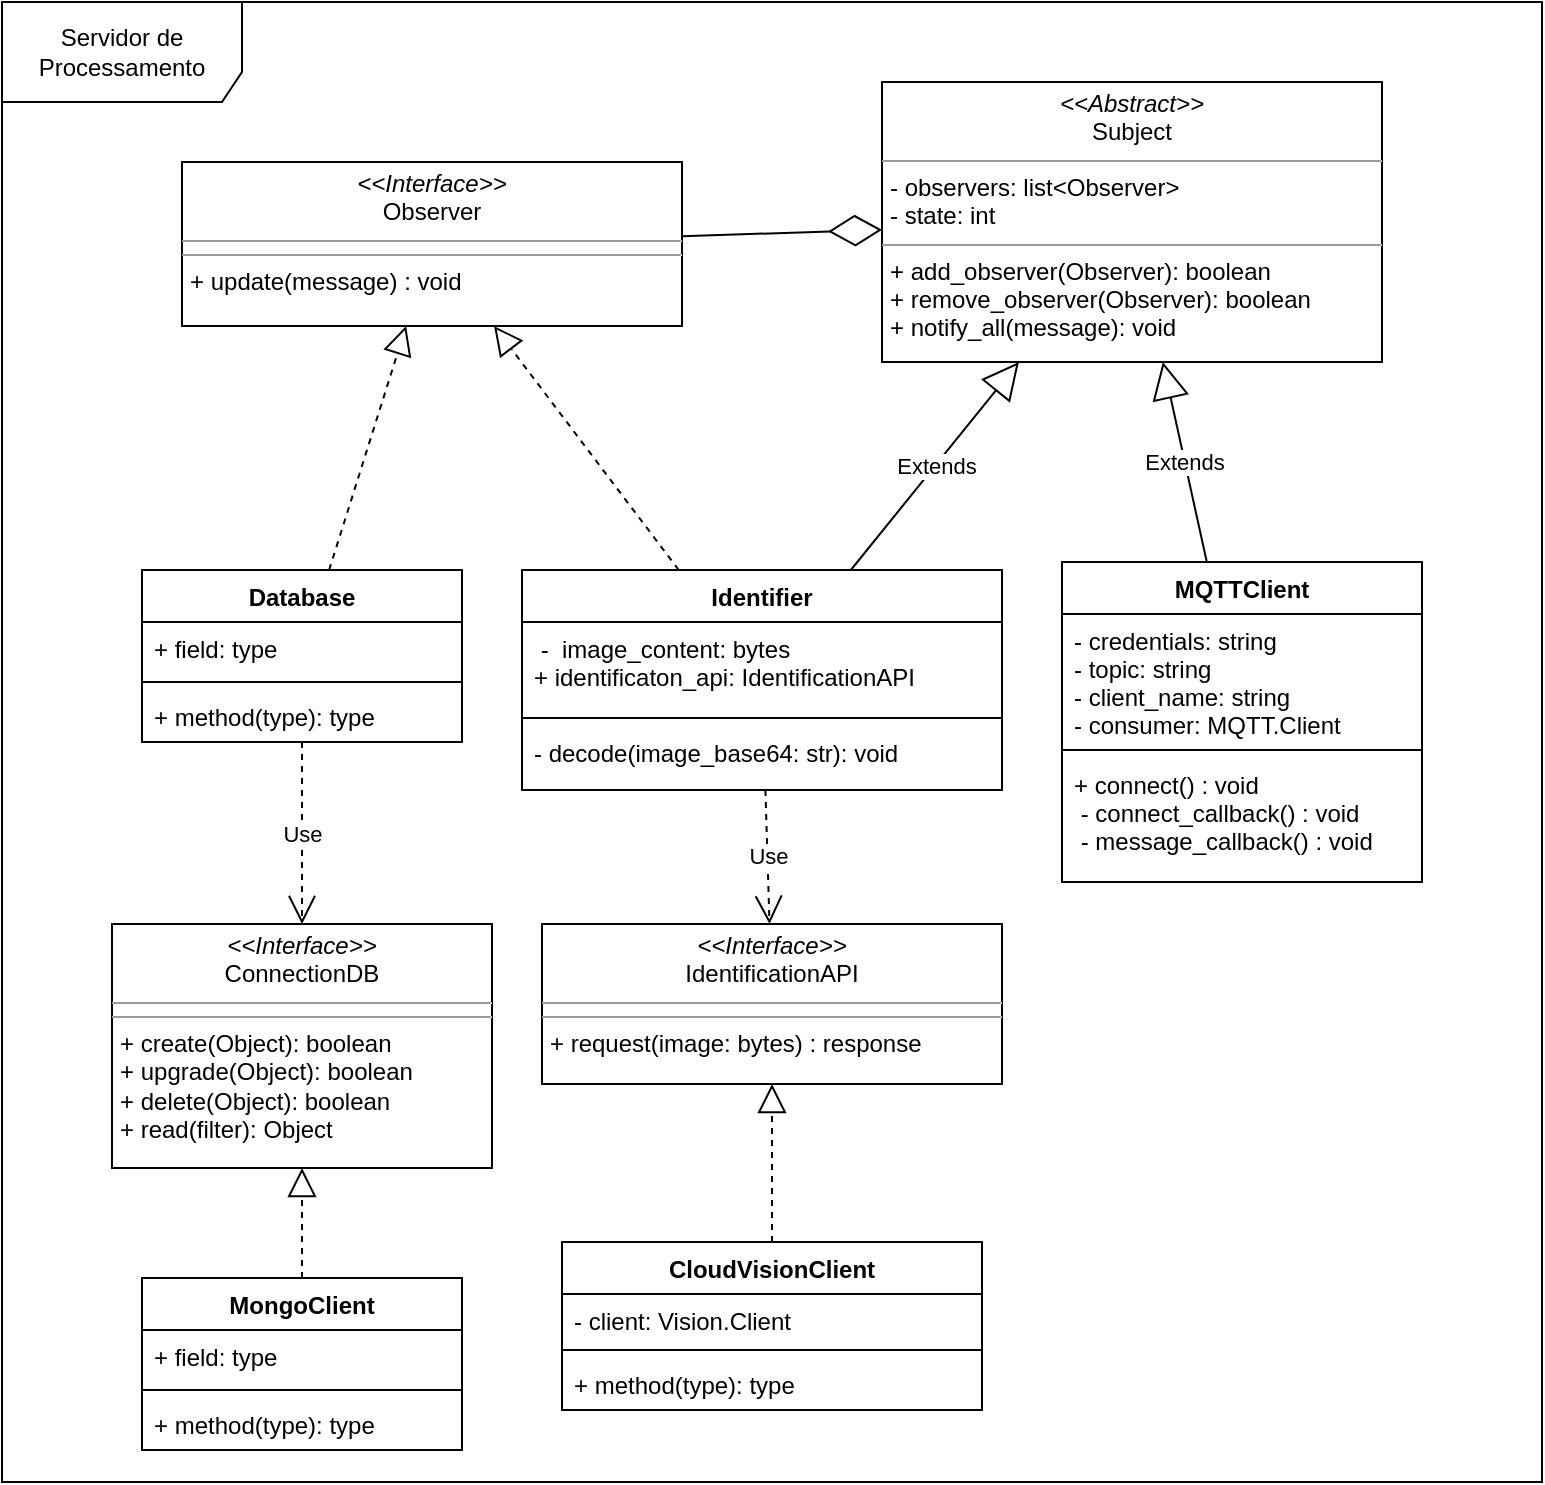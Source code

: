 <mxfile version="14.8.5" type="device"><diagram id="feho3Sd3bYQ9Wj3x8ovh" name="Page-1"><mxGraphModel dx="1689" dy="1572" grid="1" gridSize="10" guides="1" tooltips="1" connect="1" arrows="1" fold="1" page="1" pageScale="1" pageWidth="827" pageHeight="1169" math="0" shadow="0"><root><mxCell id="0"/><mxCell id="1" parent="0"/><mxCell id="MiKenjIz3lwZxDKofQNO-1" value="Servidor de Processamento" style="shape=umlFrame;whiteSpace=wrap;html=1;width=120;height=50;" parent="1" vertex="1"><mxGeometry x="-10" y="-10" width="770" height="740" as="geometry"/></mxCell><mxCell id="x5SQNKbmvRbeTutP6gv5-1" value="MQTTClient" style="swimlane;fontStyle=1;align=center;verticalAlign=top;childLayout=stackLayout;horizontal=1;startSize=26;horizontalStack=0;resizeParent=1;resizeParentMax=0;resizeLast=0;collapsible=1;marginBottom=0;" parent="1" vertex="1"><mxGeometry x="520" y="270" width="180" height="160" as="geometry"/></mxCell><mxCell id="x5SQNKbmvRbeTutP6gv5-2" value="- credentials: string&#xA;- topic: string&#xA;- client_name: string&#xA;- consumer: MQTT.Client&#xA;&#xA;" style="text;strokeColor=none;fillColor=none;align=left;verticalAlign=top;spacingLeft=4;spacingRight=4;overflow=hidden;rotatable=0;points=[[0,0.5],[1,0.5]];portConstraint=eastwest;" parent="x5SQNKbmvRbeTutP6gv5-1" vertex="1"><mxGeometry y="26" width="180" height="64" as="geometry"/></mxCell><mxCell id="x5SQNKbmvRbeTutP6gv5-3" value="" style="line;strokeWidth=1;fillColor=none;align=left;verticalAlign=middle;spacingTop=-1;spacingLeft=3;spacingRight=3;rotatable=0;labelPosition=right;points=[];portConstraint=eastwest;" parent="x5SQNKbmvRbeTutP6gv5-1" vertex="1"><mxGeometry y="90" width="180" height="8" as="geometry"/></mxCell><mxCell id="x5SQNKbmvRbeTutP6gv5-4" value="+ connect() : void&#xA; - connect_callback() : void&#xA; - message_callback() : void      &#xA;" style="text;strokeColor=none;fillColor=none;align=left;verticalAlign=top;spacingLeft=4;spacingRight=4;overflow=hidden;rotatable=0;points=[[0,0.5],[1,0.5]];portConstraint=eastwest;" parent="x5SQNKbmvRbeTutP6gv5-1" vertex="1"><mxGeometry y="98" width="180" height="62" as="geometry"/></mxCell><mxCell id="x5SQNKbmvRbeTutP6gv5-47" value="&lt;p style=&quot;margin: 0px ; margin-top: 4px ; text-align: center&quot;&gt;&lt;i&gt;&amp;lt;&amp;lt;Abstract&amp;gt;&amp;gt;&lt;/i&gt;&lt;br&gt;Subject&lt;/p&gt;&lt;hr size=&quot;1&quot;&gt;&lt;p style=&quot;margin: 0px ; margin-left: 4px&quot;&gt;- observers: list&amp;lt;Observer&amp;gt;&lt;/p&gt;&lt;p style=&quot;margin: 0px ; margin-left: 4px&quot;&gt;- state: int&lt;br&gt;&lt;/p&gt;&lt;hr size=&quot;1&quot;&gt;&lt;p style=&quot;margin: 0px ; margin-left: 4px&quot;&gt;+ add_observer(Observer): boolean&lt;/p&gt;&lt;p style=&quot;margin: 0px ; margin-left: 4px&quot;&gt;+ remove_observer(Observer): boolean&lt;/p&gt;&lt;p style=&quot;margin: 0px ; margin-left: 4px&quot;&gt;+ notify_all(message): void&lt;br&gt;&lt;/p&gt;" style="verticalAlign=top;align=left;overflow=fill;fontSize=12;fontFamily=Helvetica;html=1;" parent="1" vertex="1"><mxGeometry x="430" y="30" width="250" height="140" as="geometry"/></mxCell><mxCell id="UEKAvcQkhPpb3T4OpDPU-2" value="&lt;p style=&quot;margin: 0px ; margin-top: 4px ; text-align: center&quot;&gt;&lt;i&gt;&amp;lt;&amp;lt;Interface&amp;gt;&amp;gt;&lt;/i&gt;&lt;br&gt;Observer&lt;/p&gt;&lt;hr size=&quot;1&quot;&gt;&lt;hr size=&quot;1&quot;&gt;&lt;p style=&quot;margin: 0px ; margin-left: 4px&quot;&gt;+ update(message) : void&lt;br&gt;&lt;/p&gt;" style="verticalAlign=top;align=left;overflow=fill;fontSize=12;fontFamily=Helvetica;html=1;" parent="1" vertex="1"><mxGeometry x="80" y="70" width="250" height="82" as="geometry"/></mxCell><mxCell id="UEKAvcQkhPpb3T4OpDPU-4" value="Identifier" style="swimlane;fontStyle=1;align=center;verticalAlign=top;childLayout=stackLayout;horizontal=1;startSize=26;horizontalStack=0;resizeParent=1;resizeParentMax=0;resizeLast=0;collapsible=1;marginBottom=0;" parent="1" vertex="1"><mxGeometry x="250" y="274" width="240" height="110" as="geometry"/></mxCell><mxCell id="UEKAvcQkhPpb3T4OpDPU-5" value=" -  image_content: bytes&#xA;+ identificaton_api: IdentificationAPI&#xA;" style="text;strokeColor=none;fillColor=none;align=left;verticalAlign=top;spacingLeft=4;spacingRight=4;overflow=hidden;rotatable=0;points=[[0,0.5],[1,0.5]];portConstraint=eastwest;" parent="UEKAvcQkhPpb3T4OpDPU-4" vertex="1"><mxGeometry y="26" width="240" height="44" as="geometry"/></mxCell><mxCell id="UEKAvcQkhPpb3T4OpDPU-6" value="" style="line;strokeWidth=1;fillColor=none;align=left;verticalAlign=middle;spacingTop=-1;spacingLeft=3;spacingRight=3;rotatable=0;labelPosition=right;points=[];portConstraint=eastwest;" parent="UEKAvcQkhPpb3T4OpDPU-4" vertex="1"><mxGeometry y="70" width="240" height="8" as="geometry"/></mxCell><mxCell id="UEKAvcQkhPpb3T4OpDPU-7" value="- decode(image_base64: str): void" style="text;strokeColor=none;fillColor=none;align=left;verticalAlign=top;spacingLeft=4;spacingRight=4;overflow=hidden;rotatable=0;points=[[0,0.5],[1,0.5]];portConstraint=eastwest;" parent="UEKAvcQkhPpb3T4OpDPU-4" vertex="1"><mxGeometry y="78" width="240" height="32" as="geometry"/></mxCell><mxCell id="UEKAvcQkhPpb3T4OpDPU-11" value="" style="endArrow=diamondThin;endFill=0;endSize=24;html=1;" parent="1" source="UEKAvcQkhPpb3T4OpDPU-2" target="x5SQNKbmvRbeTutP6gv5-47" edge="1"><mxGeometry width="160" relative="1" as="geometry"><mxPoint x="330" y="240" as="sourcePoint"/><mxPoint x="490" y="240" as="targetPoint"/></mxGeometry></mxCell><mxCell id="UEKAvcQkhPpb3T4OpDPU-15" value="Database" style="swimlane;fontStyle=1;align=center;verticalAlign=top;childLayout=stackLayout;horizontal=1;startSize=26;horizontalStack=0;resizeParent=1;resizeParentMax=0;resizeLast=0;collapsible=1;marginBottom=0;" parent="1" vertex="1"><mxGeometry x="60" y="274" width="160" height="86" as="geometry"/></mxCell><mxCell id="UEKAvcQkhPpb3T4OpDPU-16" value="+ field: type" style="text;strokeColor=none;fillColor=none;align=left;verticalAlign=top;spacingLeft=4;spacingRight=4;overflow=hidden;rotatable=0;points=[[0,0.5],[1,0.5]];portConstraint=eastwest;" parent="UEKAvcQkhPpb3T4OpDPU-15" vertex="1"><mxGeometry y="26" width="160" height="26" as="geometry"/></mxCell><mxCell id="UEKAvcQkhPpb3T4OpDPU-17" value="" style="line;strokeWidth=1;fillColor=none;align=left;verticalAlign=middle;spacingTop=-1;spacingLeft=3;spacingRight=3;rotatable=0;labelPosition=right;points=[];portConstraint=eastwest;" parent="UEKAvcQkhPpb3T4OpDPU-15" vertex="1"><mxGeometry y="52" width="160" height="8" as="geometry"/></mxCell><mxCell id="UEKAvcQkhPpb3T4OpDPU-18" value="+ method(type): type" style="text;strokeColor=none;fillColor=none;align=left;verticalAlign=top;spacingLeft=4;spacingRight=4;overflow=hidden;rotatable=0;points=[[0,0.5],[1,0.5]];portConstraint=eastwest;" parent="UEKAvcQkhPpb3T4OpDPU-15" vertex="1"><mxGeometry y="60" width="160" height="26" as="geometry"/></mxCell><mxCell id="UEKAvcQkhPpb3T4OpDPU-19" value="" style="endArrow=block;dashed=1;endFill=0;endSize=12;html=1;" parent="1" source="UEKAvcQkhPpb3T4OpDPU-15" target="UEKAvcQkhPpb3T4OpDPU-2" edge="1"><mxGeometry width="160" relative="1" as="geometry"><mxPoint x="330" y="380" as="sourcePoint"/><mxPoint x="110" y="340" as="targetPoint"/></mxGeometry></mxCell><mxCell id="UEKAvcQkhPpb3T4OpDPU-20" value="" style="endArrow=block;dashed=1;endFill=0;endSize=12;html=1;" parent="1" source="UEKAvcQkhPpb3T4OpDPU-4" target="UEKAvcQkhPpb3T4OpDPU-2" edge="1"><mxGeometry width="160" relative="1" as="geometry"><mxPoint x="330" y="380" as="sourcePoint"/><mxPoint x="330" y="310" as="targetPoint"/></mxGeometry></mxCell><mxCell id="UEKAvcQkhPpb3T4OpDPU-21" value="Extends" style="endArrow=block;endSize=16;endFill=0;html=1;" parent="1" source="x5SQNKbmvRbeTutP6gv5-1" target="x5SQNKbmvRbeTutP6gv5-47" edge="1"><mxGeometry width="160" relative="1" as="geometry"><mxPoint x="558.907" y="230" as="sourcePoint"/><mxPoint x="490" y="210" as="targetPoint"/></mxGeometry></mxCell><mxCell id="x2XuVLapYtxWSalevFqg-1" value="&lt;p style=&quot;margin: 0px ; margin-top: 4px ; text-align: center&quot;&gt;&lt;i&gt;&amp;lt;&amp;lt;Interface&amp;gt;&amp;gt;&lt;/i&gt;&lt;br&gt;ConnectionDB&lt;/p&gt;&lt;hr size=&quot;1&quot;&gt;&lt;hr size=&quot;1&quot;&gt;&lt;p style=&quot;margin: 0px ; margin-left: 4px&quot;&gt;+ create(Object): boolean&lt;br&gt;+ upgrade(Object): boolean&lt;/p&gt;&lt;p style=&quot;margin: 0px ; margin-left: 4px&quot;&gt;+ delete(Object): boolean&lt;/p&gt;&lt;p style=&quot;margin: 0px ; margin-left: 4px&quot;&gt;+ read(filter): Object &lt;br&gt;&lt;/p&gt;" style="verticalAlign=top;align=left;overflow=fill;fontSize=12;fontFamily=Helvetica;html=1;" parent="1" vertex="1"><mxGeometry x="45" y="451" width="190" height="122" as="geometry"/></mxCell><mxCell id="gfmI_uOKM0O-hradbJnv-1" value="MongoClient" style="swimlane;fontStyle=1;align=center;verticalAlign=top;childLayout=stackLayout;horizontal=1;startSize=26;horizontalStack=0;resizeParent=1;resizeParentMax=0;resizeLast=0;collapsible=1;marginBottom=0;" vertex="1" parent="1"><mxGeometry x="60" y="628" width="160" height="86" as="geometry"/></mxCell><mxCell id="gfmI_uOKM0O-hradbJnv-2" value="+ field: type" style="text;strokeColor=none;fillColor=none;align=left;verticalAlign=top;spacingLeft=4;spacingRight=4;overflow=hidden;rotatable=0;points=[[0,0.5],[1,0.5]];portConstraint=eastwest;" vertex="1" parent="gfmI_uOKM0O-hradbJnv-1"><mxGeometry y="26" width="160" height="26" as="geometry"/></mxCell><mxCell id="gfmI_uOKM0O-hradbJnv-3" value="" style="line;strokeWidth=1;fillColor=none;align=left;verticalAlign=middle;spacingTop=-1;spacingLeft=3;spacingRight=3;rotatable=0;labelPosition=right;points=[];portConstraint=eastwest;" vertex="1" parent="gfmI_uOKM0O-hradbJnv-1"><mxGeometry y="52" width="160" height="8" as="geometry"/></mxCell><mxCell id="gfmI_uOKM0O-hradbJnv-4" value="+ method(type): type" style="text;strokeColor=none;fillColor=none;align=left;verticalAlign=top;spacingLeft=4;spacingRight=4;overflow=hidden;rotatable=0;points=[[0,0.5],[1,0.5]];portConstraint=eastwest;" vertex="1" parent="gfmI_uOKM0O-hradbJnv-1"><mxGeometry y="60" width="160" height="26" as="geometry"/></mxCell><mxCell id="gfmI_uOKM0O-hradbJnv-5" value="CloudVisionClient" style="swimlane;fontStyle=1;align=center;verticalAlign=top;childLayout=stackLayout;horizontal=1;startSize=26;horizontalStack=0;resizeParent=1;resizeParentMax=0;resizeLast=0;collapsible=1;marginBottom=0;" vertex="1" parent="1"><mxGeometry x="270" y="610" width="210" height="84" as="geometry"/></mxCell><mxCell id="gfmI_uOKM0O-hradbJnv-6" value="- client: Vision.Client&#xA;" style="text;strokeColor=none;fillColor=none;align=left;verticalAlign=top;spacingLeft=4;spacingRight=4;overflow=hidden;rotatable=0;points=[[0,0.5],[1,0.5]];portConstraint=eastwest;" vertex="1" parent="gfmI_uOKM0O-hradbJnv-5"><mxGeometry y="26" width="210" height="24" as="geometry"/></mxCell><mxCell id="gfmI_uOKM0O-hradbJnv-7" value="" style="line;strokeWidth=1;fillColor=none;align=left;verticalAlign=middle;spacingTop=-1;spacingLeft=3;spacingRight=3;rotatable=0;labelPosition=right;points=[];portConstraint=eastwest;" vertex="1" parent="gfmI_uOKM0O-hradbJnv-5"><mxGeometry y="50" width="210" height="8" as="geometry"/></mxCell><mxCell id="gfmI_uOKM0O-hradbJnv-8" value="+ method(type): type" style="text;strokeColor=none;fillColor=none;align=left;verticalAlign=top;spacingLeft=4;spacingRight=4;overflow=hidden;rotatable=0;points=[[0,0.5],[1,0.5]];portConstraint=eastwest;" vertex="1" parent="gfmI_uOKM0O-hradbJnv-5"><mxGeometry y="58" width="210" height="26" as="geometry"/></mxCell><mxCell id="gfmI_uOKM0O-hradbJnv-9" value="Extends" style="endArrow=block;endSize=16;endFill=0;html=1;" edge="1" parent="1" source="UEKAvcQkhPpb3T4OpDPU-4" target="x5SQNKbmvRbeTutP6gv5-47"><mxGeometry width="160" relative="1" as="geometry"><mxPoint x="568.462" y="280" as="sourcePoint"/><mxPoint x="566.346" y="170" as="targetPoint"/></mxGeometry></mxCell><mxCell id="gfmI_uOKM0O-hradbJnv-14" value="Use" style="endArrow=open;endSize=12;dashed=1;html=1;" edge="1" parent="1" source="UEKAvcQkhPpb3T4OpDPU-15" target="x2XuVLapYtxWSalevFqg-1"><mxGeometry width="160" relative="1" as="geometry"><mxPoint x="330" y="410" as="sourcePoint"/><mxPoint x="490" y="410" as="targetPoint"/></mxGeometry></mxCell><mxCell id="gfmI_uOKM0O-hradbJnv-15" value="&lt;p style=&quot;margin: 0px ; margin-top: 4px ; text-align: center&quot;&gt;&lt;i&gt;&amp;lt;&amp;lt;Interface&amp;gt;&amp;gt;&lt;/i&gt;&lt;br&gt;IdentificationAPI&lt;/p&gt;&lt;hr size=&quot;1&quot;&gt;&lt;hr size=&quot;1&quot;&gt;&lt;p style=&quot;margin: 0px ; margin-left: 4px&quot;&gt;+ request(image: bytes) : response&lt;/p&gt;" style="verticalAlign=top;align=left;overflow=fill;fontSize=12;fontFamily=Helvetica;html=1;" vertex="1" parent="1"><mxGeometry x="260" y="451" width="230" height="80" as="geometry"/></mxCell><mxCell id="gfmI_uOKM0O-hradbJnv-16" value="Use" style="endArrow=open;endSize=12;dashed=1;html=1;" edge="1" parent="1" source="UEKAvcQkhPpb3T4OpDPU-4" target="gfmI_uOKM0O-hradbJnv-15"><mxGeometry width="160" relative="1" as="geometry"><mxPoint x="150" y="370" as="sourcePoint"/><mxPoint x="150" y="440" as="targetPoint"/></mxGeometry></mxCell><mxCell id="gfmI_uOKM0O-hradbJnv-17" value="" style="endArrow=block;dashed=1;endFill=0;endSize=12;html=1;" edge="1" parent="1" source="gfmI_uOKM0O-hradbJnv-1" target="x2XuVLapYtxWSalevFqg-1"><mxGeometry width="160" relative="1" as="geometry"><mxPoint x="330.909" y="284" as="sourcePoint"/><mxPoint x="240.413" y="138" as="targetPoint"/></mxGeometry></mxCell><mxCell id="gfmI_uOKM0O-hradbJnv-18" value="" style="endArrow=block;dashed=1;endFill=0;endSize=12;html=1;" edge="1" parent="1" source="gfmI_uOKM0O-hradbJnv-5" target="gfmI_uOKM0O-hradbJnv-15"><mxGeometry width="160" relative="1" as="geometry"><mxPoint x="150" y="638" as="sourcePoint"/><mxPoint x="150" y="583" as="targetPoint"/></mxGeometry></mxCell></root></mxGraphModel></diagram></mxfile>